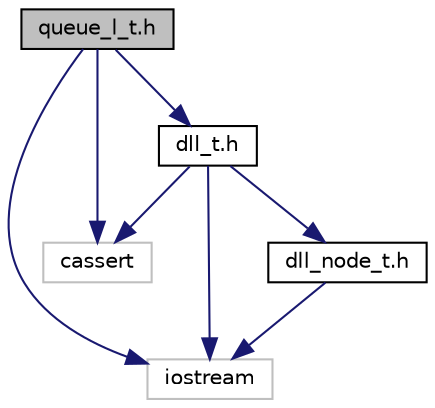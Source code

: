 digraph "queue_l_t.h"
{
  edge [fontname="Helvetica",fontsize="10",labelfontname="Helvetica",labelfontsize="10"];
  node [fontname="Helvetica",fontsize="10",shape=record];
  Node0 [label="queue_l_t.h",height=0.2,width=0.4,color="black", fillcolor="grey75", style="filled", fontcolor="black"];
  Node0 -> Node1 [color="midnightblue",fontsize="10",style="solid",fontname="Helvetica"];
  Node1 [label="iostream",height=0.2,width=0.4,color="grey75", fillcolor="white", style="filled"];
  Node0 -> Node2 [color="midnightblue",fontsize="10",style="solid",fontname="Helvetica"];
  Node2 [label="cassert",height=0.2,width=0.4,color="grey75", fillcolor="white", style="filled"];
  Node0 -> Node3 [color="midnightblue",fontsize="10",style="solid",fontname="Helvetica"];
  Node3 [label="dll_t.h",height=0.2,width=0.4,color="black", fillcolor="white", style="filled",URL="$dll__t_8h.html",tooltip="programa proporcionado por el profesorado para realizar la práctica 5 de Algoritmos y estructura de d..."];
  Node3 -> Node2 [color="midnightblue",fontsize="10",style="solid",fontname="Helvetica"];
  Node3 -> Node1 [color="midnightblue",fontsize="10",style="solid",fontname="Helvetica"];
  Node3 -> Node4 [color="midnightblue",fontsize="10",style="solid",fontname="Helvetica"];
  Node4 [label="dll_node_t.h",height=0.2,width=0.4,color="black", fillcolor="white", style="filled",URL="$dll__node__t_8h.html",tooltip="programa proporcionado por el profesorado para realizar la práctica 5 de Algoritmos y estructura de d..."];
  Node4 -> Node1 [color="midnightblue",fontsize="10",style="solid",fontname="Helvetica"];
}
